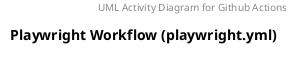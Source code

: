 @startuml
header UML Activity Diagram for Github Actions
title Playwright Workflow (playwright.yml)



@enduml
